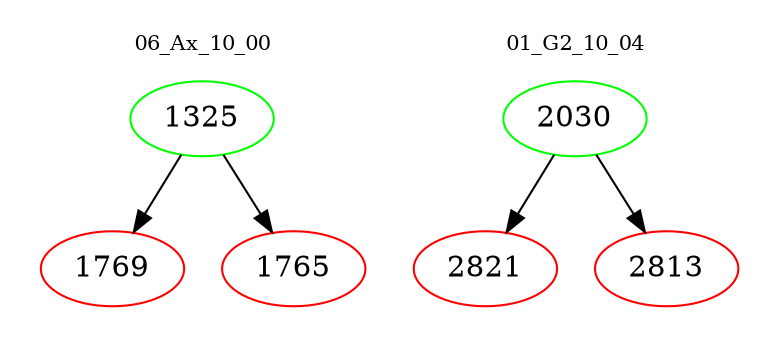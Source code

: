 digraph{
subgraph cluster_0 {
color = white
label = "06_Ax_10_00";
fontsize=10;
T0_1325 [label="1325", color="green"]
T0_1325 -> T0_1769 [color="black"]
T0_1769 [label="1769", color="red"]
T0_1325 -> T0_1765 [color="black"]
T0_1765 [label="1765", color="red"]
}
subgraph cluster_1 {
color = white
label = "01_G2_10_04";
fontsize=10;
T1_2030 [label="2030", color="green"]
T1_2030 -> T1_2821 [color="black"]
T1_2821 [label="2821", color="red"]
T1_2030 -> T1_2813 [color="black"]
T1_2813 [label="2813", color="red"]
}
}
